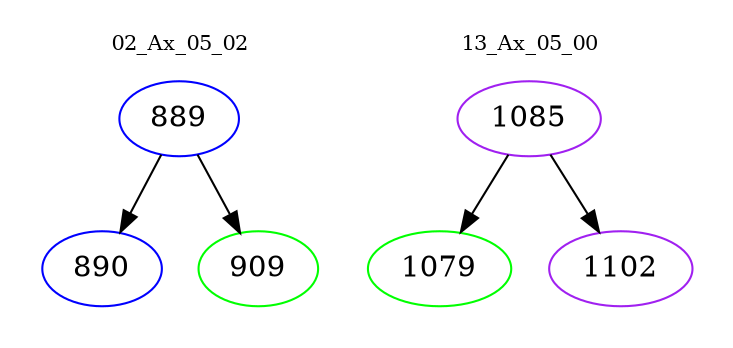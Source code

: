 digraph{
subgraph cluster_0 {
color = white
label = "02_Ax_05_02";
fontsize=10;
T0_889 [label="889", color="blue"]
T0_889 -> T0_890 [color="black"]
T0_890 [label="890", color="blue"]
T0_889 -> T0_909 [color="black"]
T0_909 [label="909", color="green"]
}
subgraph cluster_1 {
color = white
label = "13_Ax_05_00";
fontsize=10;
T1_1085 [label="1085", color="purple"]
T1_1085 -> T1_1079 [color="black"]
T1_1079 [label="1079", color="green"]
T1_1085 -> T1_1102 [color="black"]
T1_1102 [label="1102", color="purple"]
}
}
